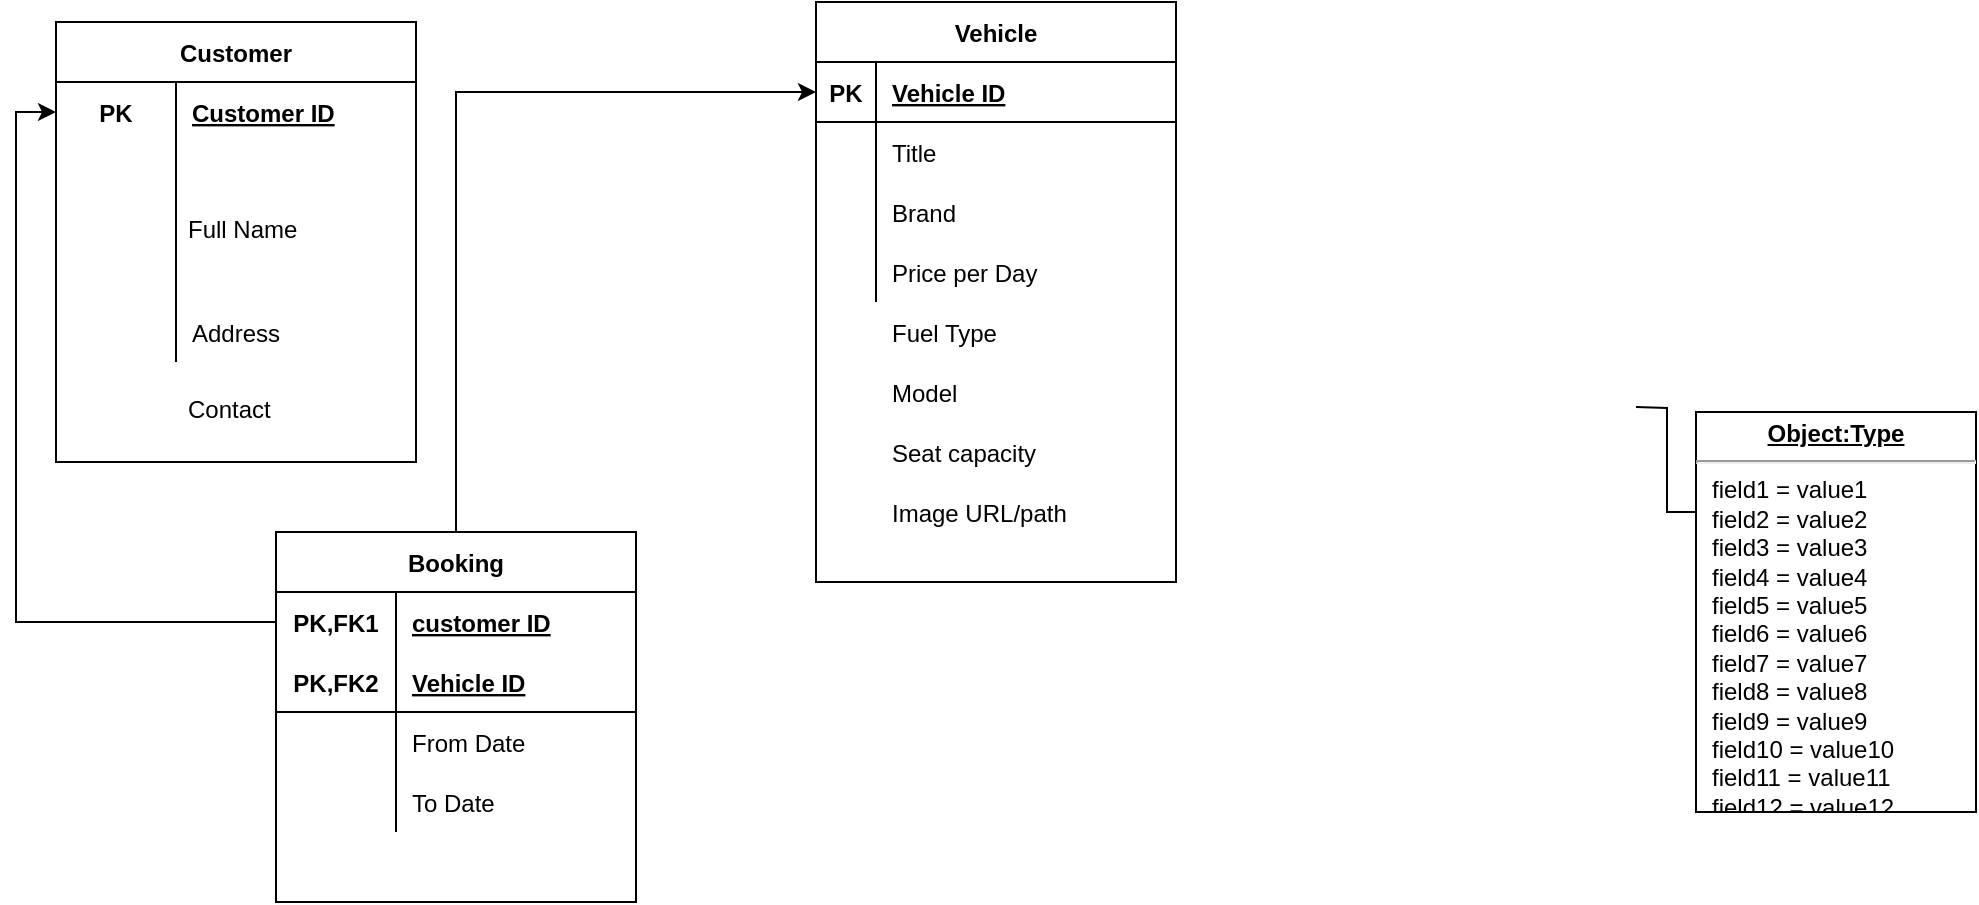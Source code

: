 <mxfile version="14.9.9" type="github">
  <diagram name="Page-1" id="a7904f86-f2b4-8e86-fa97-74104820619b">
    <mxGraphModel dx="868" dy="442" grid="1" gridSize="10" guides="1" tooltips="1" connect="1" arrows="1" fold="1" page="1" pageScale="1" pageWidth="1100" pageHeight="850" background="none" math="0" shadow="0">
      <root>
        <mxCell id="0" />
        <mxCell id="1" parent="0" />
        <mxCell id="24794b860abc3c2d-43" style="edgeStyle=orthogonalEdgeStyle;rounded=0;html=1;exitX=1;exitY=0.75;entryX=0;entryY=0.25;labelBackgroundColor=none;endArrow=none;endFill=0;endSize=8;fontFamily=Verdana;fontSize=12;align=left;" parent="1" target="24794b860abc3c2d-29" edge="1">
          <mxGeometry relative="1" as="geometry">
            <mxPoint x="910" y="282.5" as="sourcePoint" />
          </mxGeometry>
        </mxCell>
        <mxCell id="24794b860abc3c2d-29" value="&lt;p style=&quot;margin: 0px ; margin-top: 4px ; text-align: center ; text-decoration: underline&quot;&gt;&lt;b&gt;Object:Type&lt;/b&gt;&lt;/p&gt;&lt;hr&gt;&lt;p style=&quot;margin: 0px ; margin-left: 8px&quot;&gt;field1 = value1&lt;br&gt;field2 = value2&lt;br&gt;field3 = value3&lt;/p&gt;&lt;p style=&quot;margin: 0px ; margin-left: 8px&quot;&gt;field4 = value4&lt;br&gt;&lt;/p&gt;&lt;p style=&quot;margin: 0px ; margin-left: 8px&quot;&gt;field5 = value5&lt;br&gt;&lt;/p&gt;&lt;p style=&quot;margin: 0px ; margin-left: 8px&quot;&gt;field6 = value6&lt;br&gt;&lt;/p&gt;&lt;p style=&quot;margin: 0px ; margin-left: 8px&quot;&gt;field7 = value7&lt;br&gt;&lt;/p&gt;&lt;p style=&quot;margin: 0px ; margin-left: 8px&quot;&gt;field8 = value8&lt;br&gt;&lt;/p&gt;&lt;p style=&quot;margin: 0px ; margin-left: 8px&quot;&gt;field9 = value9&lt;br&gt;&lt;/p&gt;&lt;p style=&quot;margin: 0px ; margin-left: 8px&quot;&gt;field10 = value10&lt;br&gt;&lt;/p&gt;&lt;p style=&quot;margin: 0px ; margin-left: 8px&quot;&gt;field11 = value11&lt;br&gt;&lt;/p&gt;&lt;p style=&quot;margin: 0px ; margin-left: 8px&quot;&gt;field12 = value12&lt;/p&gt;" style="verticalAlign=top;align=left;overflow=fill;fontSize=12;fontFamily=Helvetica;html=1;rounded=0;shadow=0;comic=0;labelBackgroundColor=none;strokeWidth=1" parent="1" vertex="1">
          <mxGeometry x="940" y="285" width="140" height="200" as="geometry" />
        </mxCell>
        <mxCell id="gxLRlEJXZUWJewwi8tyI-14" value="Customer" style="shape=table;startSize=30;container=1;collapsible=1;childLayout=tableLayout;fixedRows=1;rowLines=0;fontStyle=1;align=center;resizeLast=1;" vertex="1" parent="1">
          <mxGeometry x="120" y="90" width="180" height="220" as="geometry" />
        </mxCell>
        <mxCell id="gxLRlEJXZUWJewwi8tyI-15" value="" style="shape=partialRectangle;collapsible=0;dropTarget=0;pointerEvents=0;fillColor=none;top=0;left=0;bottom=0;right=0;points=[[0,0.5],[1,0.5]];portConstraint=eastwest;" vertex="1" parent="gxLRlEJXZUWJewwi8tyI-14">
          <mxGeometry y="30" width="180" height="30" as="geometry" />
        </mxCell>
        <mxCell id="gxLRlEJXZUWJewwi8tyI-16" value="PK" style="shape=partialRectangle;connectable=0;fillColor=none;top=0;left=0;bottom=0;right=0;fontStyle=1;overflow=hidden;" vertex="1" parent="gxLRlEJXZUWJewwi8tyI-15">
          <mxGeometry width="60" height="30" as="geometry" />
        </mxCell>
        <mxCell id="gxLRlEJXZUWJewwi8tyI-17" value="Customer ID" style="shape=partialRectangle;connectable=0;fillColor=none;top=0;left=0;bottom=0;right=0;align=left;spacingLeft=6;fontStyle=5;overflow=hidden;" vertex="1" parent="gxLRlEJXZUWJewwi8tyI-15">
          <mxGeometry x="60" width="120" height="30" as="geometry" />
        </mxCell>
        <mxCell id="gxLRlEJXZUWJewwi8tyI-21" value="" style="shape=partialRectangle;collapsible=0;dropTarget=0;pointerEvents=0;fillColor=none;top=0;left=0;bottom=0;right=0;points=[[0,0.5],[1,0.5]];portConstraint=eastwest;" vertex="1" parent="gxLRlEJXZUWJewwi8tyI-14">
          <mxGeometry y="60" width="180" height="80" as="geometry" />
        </mxCell>
        <mxCell id="gxLRlEJXZUWJewwi8tyI-22" value="" style="shape=partialRectangle;connectable=0;fillColor=none;top=0;left=0;bottom=0;right=0;editable=1;overflow=hidden;" vertex="1" parent="gxLRlEJXZUWJewwi8tyI-21">
          <mxGeometry width="60" height="80" as="geometry" />
        </mxCell>
        <mxCell id="gxLRlEJXZUWJewwi8tyI-23" value="" style="shape=partialRectangle;connectable=0;fillColor=none;top=0;left=0;bottom=0;right=0;align=left;spacingLeft=6;overflow=hidden;" vertex="1" parent="gxLRlEJXZUWJewwi8tyI-21">
          <mxGeometry x="60" width="120" height="80" as="geometry" />
        </mxCell>
        <mxCell id="gxLRlEJXZUWJewwi8tyI-24" value="" style="shape=partialRectangle;collapsible=0;dropTarget=0;pointerEvents=0;fillColor=none;top=0;left=0;bottom=0;right=0;points=[[0,0.5],[1,0.5]];portConstraint=eastwest;" vertex="1" parent="gxLRlEJXZUWJewwi8tyI-14">
          <mxGeometry y="140" width="180" height="30" as="geometry" />
        </mxCell>
        <mxCell id="gxLRlEJXZUWJewwi8tyI-25" value="" style="shape=partialRectangle;connectable=0;fillColor=none;top=0;left=0;bottom=0;right=0;editable=1;overflow=hidden;" vertex="1" parent="gxLRlEJXZUWJewwi8tyI-24">
          <mxGeometry width="60" height="30" as="geometry" />
        </mxCell>
        <mxCell id="gxLRlEJXZUWJewwi8tyI-26" value="Address" style="shape=partialRectangle;connectable=0;fillColor=none;top=0;left=0;bottom=0;right=0;align=left;spacingLeft=6;overflow=hidden;" vertex="1" parent="gxLRlEJXZUWJewwi8tyI-24">
          <mxGeometry x="60" width="120" height="30" as="geometry" />
        </mxCell>
        <mxCell id="gxLRlEJXZUWJewwi8tyI-31" value="Full Name" style="text;strokeColor=none;fillColor=none;spacingLeft=4;spacingRight=4;overflow=hidden;rotatable=0;points=[[0,0.5],[1,0.5]];portConstraint=eastwest;fontSize=12;align=left;" vertex="1" parent="1">
          <mxGeometry x="180" y="180" width="140" height="30" as="geometry" />
        </mxCell>
        <mxCell id="gxLRlEJXZUWJewwi8tyI-33" value="Contact" style="text;strokeColor=none;fillColor=none;spacingLeft=4;spacingRight=4;overflow=hidden;rotatable=0;points=[[0,0.5],[1,0.5]];portConstraint=eastwest;fontSize=12;align=left;" vertex="1" parent="1">
          <mxGeometry x="180" y="270" width="110" height="30" as="geometry" />
        </mxCell>
        <mxCell id="gxLRlEJXZUWJewwi8tyI-34" value="Vehicle" style="shape=table;startSize=30;container=1;collapsible=1;childLayout=tableLayout;fixedRows=1;rowLines=0;fontStyle=1;align=center;resizeLast=1;fontColor=#000000;" vertex="1" parent="1">
          <mxGeometry x="500" y="80" width="180" height="290" as="geometry" />
        </mxCell>
        <mxCell id="gxLRlEJXZUWJewwi8tyI-35" value="" style="shape=partialRectangle;collapsible=0;dropTarget=0;pointerEvents=0;fillColor=none;top=0;left=0;bottom=1;right=0;points=[[0,0.5],[1,0.5]];portConstraint=eastwest;" vertex="1" parent="gxLRlEJXZUWJewwi8tyI-34">
          <mxGeometry y="30" width="180" height="30" as="geometry" />
        </mxCell>
        <mxCell id="gxLRlEJXZUWJewwi8tyI-36" value="PK" style="shape=partialRectangle;connectable=0;fillColor=none;top=0;left=0;bottom=0;right=0;fontStyle=1;overflow=hidden;" vertex="1" parent="gxLRlEJXZUWJewwi8tyI-35">
          <mxGeometry width="30" height="30" as="geometry" />
        </mxCell>
        <mxCell id="gxLRlEJXZUWJewwi8tyI-37" value="Vehicle ID" style="shape=partialRectangle;connectable=0;fillColor=none;top=0;left=0;bottom=0;right=0;align=left;spacingLeft=6;fontStyle=5;overflow=hidden;" vertex="1" parent="gxLRlEJXZUWJewwi8tyI-35">
          <mxGeometry x="30" width="150" height="30" as="geometry" />
        </mxCell>
        <mxCell id="gxLRlEJXZUWJewwi8tyI-38" value="" style="shape=partialRectangle;collapsible=0;dropTarget=0;pointerEvents=0;fillColor=none;top=0;left=0;bottom=0;right=0;points=[[0,0.5],[1,0.5]];portConstraint=eastwest;" vertex="1" parent="gxLRlEJXZUWJewwi8tyI-34">
          <mxGeometry y="60" width="180" height="30" as="geometry" />
        </mxCell>
        <mxCell id="gxLRlEJXZUWJewwi8tyI-39" value="" style="shape=partialRectangle;connectable=0;fillColor=none;top=0;left=0;bottom=0;right=0;editable=1;overflow=hidden;" vertex="1" parent="gxLRlEJXZUWJewwi8tyI-38">
          <mxGeometry width="30" height="30" as="geometry" />
        </mxCell>
        <mxCell id="gxLRlEJXZUWJewwi8tyI-40" value="Title" style="shape=partialRectangle;connectable=0;fillColor=none;top=0;left=0;bottom=0;right=0;align=left;spacingLeft=6;overflow=hidden;" vertex="1" parent="gxLRlEJXZUWJewwi8tyI-38">
          <mxGeometry x="30" width="150" height="30" as="geometry" />
        </mxCell>
        <mxCell id="gxLRlEJXZUWJewwi8tyI-41" value="" style="shape=partialRectangle;collapsible=0;dropTarget=0;pointerEvents=0;fillColor=none;top=0;left=0;bottom=0;right=0;points=[[0,0.5],[1,0.5]];portConstraint=eastwest;" vertex="1" parent="gxLRlEJXZUWJewwi8tyI-34">
          <mxGeometry y="90" width="180" height="30" as="geometry" />
        </mxCell>
        <mxCell id="gxLRlEJXZUWJewwi8tyI-42" value="" style="shape=partialRectangle;connectable=0;fillColor=none;top=0;left=0;bottom=0;right=0;editable=1;overflow=hidden;" vertex="1" parent="gxLRlEJXZUWJewwi8tyI-41">
          <mxGeometry width="30" height="30" as="geometry" />
        </mxCell>
        <mxCell id="gxLRlEJXZUWJewwi8tyI-43" value="Brand" style="shape=partialRectangle;connectable=0;fillColor=none;top=0;left=0;bottom=0;right=0;align=left;spacingLeft=6;overflow=hidden;" vertex="1" parent="gxLRlEJXZUWJewwi8tyI-41">
          <mxGeometry x="30" width="150" height="30" as="geometry" />
        </mxCell>
        <mxCell id="gxLRlEJXZUWJewwi8tyI-44" value="" style="shape=partialRectangle;collapsible=0;dropTarget=0;pointerEvents=0;fillColor=none;top=0;left=0;bottom=0;right=0;points=[[0,0.5],[1,0.5]];portConstraint=eastwest;" vertex="1" parent="gxLRlEJXZUWJewwi8tyI-34">
          <mxGeometry y="120" width="180" height="30" as="geometry" />
        </mxCell>
        <mxCell id="gxLRlEJXZUWJewwi8tyI-45" value="" style="shape=partialRectangle;connectable=0;fillColor=none;top=0;left=0;bottom=0;right=0;editable=1;overflow=hidden;" vertex="1" parent="gxLRlEJXZUWJewwi8tyI-44">
          <mxGeometry width="30" height="30" as="geometry" />
        </mxCell>
        <mxCell id="gxLRlEJXZUWJewwi8tyI-46" value="Price per Day" style="shape=partialRectangle;connectable=0;fillColor=none;top=0;left=0;bottom=0;right=0;align=left;spacingLeft=6;overflow=hidden;" vertex="1" parent="gxLRlEJXZUWJewwi8tyI-44">
          <mxGeometry x="30" width="150" height="30" as="geometry" />
        </mxCell>
        <mxCell id="gxLRlEJXZUWJewwi8tyI-47" value="Fuel Type" style="shape=partialRectangle;connectable=0;fillColor=none;top=0;left=0;bottom=0;right=0;align=left;spacingLeft=6;overflow=hidden;" vertex="1" parent="1">
          <mxGeometry x="530" y="230" width="150" height="30" as="geometry" />
        </mxCell>
        <mxCell id="gxLRlEJXZUWJewwi8tyI-48" value="Model" style="shape=partialRectangle;connectable=0;fillColor=none;top=0;left=0;bottom=0;right=0;align=left;spacingLeft=6;overflow=hidden;" vertex="1" parent="1">
          <mxGeometry x="530" y="260" width="150" height="30" as="geometry" />
        </mxCell>
        <mxCell id="gxLRlEJXZUWJewwi8tyI-49" value="Seat capacity" style="shape=partialRectangle;connectable=0;fillColor=none;top=0;left=0;bottom=0;right=0;align=left;spacingLeft=6;overflow=hidden;" vertex="1" parent="1">
          <mxGeometry x="530" y="290" width="150" height="30" as="geometry" />
        </mxCell>
        <mxCell id="gxLRlEJXZUWJewwi8tyI-50" value="Image URL/path" style="shape=partialRectangle;connectable=0;fillColor=none;top=0;left=0;bottom=0;right=0;align=left;spacingLeft=6;overflow=hidden;" vertex="1" parent="1">
          <mxGeometry x="530" y="320" width="150" height="30" as="geometry" />
        </mxCell>
        <mxCell id="gxLRlEJXZUWJewwi8tyI-94" style="edgeStyle=orthogonalEdgeStyle;rounded=0;orthogonalLoop=1;jettySize=auto;html=1;entryX=0;entryY=0.5;entryDx=0;entryDy=0;fontColor=#000000;" edge="1" parent="1" source="gxLRlEJXZUWJewwi8tyI-64" target="gxLRlEJXZUWJewwi8tyI-35">
          <mxGeometry relative="1" as="geometry" />
        </mxCell>
        <mxCell id="gxLRlEJXZUWJewwi8tyI-64" value="Booking" style="shape=table;startSize=30;container=1;collapsible=1;childLayout=tableLayout;fixedRows=1;rowLines=0;fontStyle=1;align=center;resizeLast=1;fontColor=#000000;" vertex="1" parent="1">
          <mxGeometry x="230" y="345" width="180" height="185" as="geometry" />
        </mxCell>
        <mxCell id="gxLRlEJXZUWJewwi8tyI-65" value="" style="shape=partialRectangle;collapsible=0;dropTarget=0;pointerEvents=0;fillColor=none;top=0;left=0;bottom=0;right=0;points=[[0,0.5],[1,0.5]];portConstraint=eastwest;" vertex="1" parent="gxLRlEJXZUWJewwi8tyI-64">
          <mxGeometry y="30" width="180" height="30" as="geometry" />
        </mxCell>
        <mxCell id="gxLRlEJXZUWJewwi8tyI-66" value="PK,FK1" style="shape=partialRectangle;connectable=0;fillColor=none;top=0;left=0;bottom=0;right=0;fontStyle=1;overflow=hidden;" vertex="1" parent="gxLRlEJXZUWJewwi8tyI-65">
          <mxGeometry width="60" height="30" as="geometry" />
        </mxCell>
        <mxCell id="gxLRlEJXZUWJewwi8tyI-67" value="customer ID" style="shape=partialRectangle;connectable=0;fillColor=none;top=0;left=0;bottom=0;right=0;align=left;spacingLeft=6;fontStyle=5;overflow=hidden;" vertex="1" parent="gxLRlEJXZUWJewwi8tyI-65">
          <mxGeometry x="60" width="120" height="30" as="geometry" />
        </mxCell>
        <mxCell id="gxLRlEJXZUWJewwi8tyI-68" value="" style="shape=partialRectangle;collapsible=0;dropTarget=0;pointerEvents=0;fillColor=none;top=0;left=0;bottom=1;right=0;points=[[0,0.5],[1,0.5]];portConstraint=eastwest;" vertex="1" parent="gxLRlEJXZUWJewwi8tyI-64">
          <mxGeometry y="60" width="180" height="30" as="geometry" />
        </mxCell>
        <mxCell id="gxLRlEJXZUWJewwi8tyI-69" value="PK,FK2" style="shape=partialRectangle;connectable=0;fillColor=none;top=0;left=0;bottom=0;right=0;fontStyle=1;overflow=hidden;" vertex="1" parent="gxLRlEJXZUWJewwi8tyI-68">
          <mxGeometry width="60" height="30" as="geometry" />
        </mxCell>
        <mxCell id="gxLRlEJXZUWJewwi8tyI-70" value="Vehicle ID" style="shape=partialRectangle;connectable=0;fillColor=none;top=0;left=0;bottom=0;right=0;align=left;spacingLeft=6;fontStyle=5;overflow=hidden;" vertex="1" parent="gxLRlEJXZUWJewwi8tyI-68">
          <mxGeometry x="60" width="120" height="30" as="geometry" />
        </mxCell>
        <mxCell id="gxLRlEJXZUWJewwi8tyI-71" value="" style="shape=partialRectangle;collapsible=0;dropTarget=0;pointerEvents=0;fillColor=none;top=0;left=0;bottom=0;right=0;points=[[0,0.5],[1,0.5]];portConstraint=eastwest;" vertex="1" parent="gxLRlEJXZUWJewwi8tyI-64">
          <mxGeometry y="90" width="180" height="30" as="geometry" />
        </mxCell>
        <mxCell id="gxLRlEJXZUWJewwi8tyI-72" value="" style="shape=partialRectangle;connectable=0;fillColor=none;top=0;left=0;bottom=0;right=0;editable=1;overflow=hidden;" vertex="1" parent="gxLRlEJXZUWJewwi8tyI-71">
          <mxGeometry width="60" height="30" as="geometry" />
        </mxCell>
        <mxCell id="gxLRlEJXZUWJewwi8tyI-73" value="From Date" style="shape=partialRectangle;connectable=0;fillColor=none;top=0;left=0;bottom=0;right=0;align=left;spacingLeft=6;overflow=hidden;" vertex="1" parent="gxLRlEJXZUWJewwi8tyI-71">
          <mxGeometry x="60" width="120" height="30" as="geometry" />
        </mxCell>
        <mxCell id="gxLRlEJXZUWJewwi8tyI-74" value="" style="shape=partialRectangle;collapsible=0;dropTarget=0;pointerEvents=0;fillColor=none;top=0;left=0;bottom=0;right=0;points=[[0,0.5],[1,0.5]];portConstraint=eastwest;" vertex="1" parent="gxLRlEJXZUWJewwi8tyI-64">
          <mxGeometry y="120" width="180" height="30" as="geometry" />
        </mxCell>
        <mxCell id="gxLRlEJXZUWJewwi8tyI-75" value="" style="shape=partialRectangle;connectable=0;fillColor=none;top=0;left=0;bottom=0;right=0;editable=1;overflow=hidden;" vertex="1" parent="gxLRlEJXZUWJewwi8tyI-74">
          <mxGeometry width="60" height="30" as="geometry" />
        </mxCell>
        <mxCell id="gxLRlEJXZUWJewwi8tyI-76" value="To Date" style="shape=partialRectangle;connectable=0;fillColor=none;top=0;left=0;bottom=0;right=0;align=left;spacingLeft=6;overflow=hidden;" vertex="1" parent="gxLRlEJXZUWJewwi8tyI-74">
          <mxGeometry x="60" width="120" height="30" as="geometry" />
        </mxCell>
        <mxCell id="gxLRlEJXZUWJewwi8tyI-95" style="edgeStyle=orthogonalEdgeStyle;rounded=0;orthogonalLoop=1;jettySize=auto;html=1;entryX=0;entryY=0.5;entryDx=0;entryDy=0;fontColor=#000000;" edge="1" parent="1" source="gxLRlEJXZUWJewwi8tyI-65" target="gxLRlEJXZUWJewwi8tyI-15">
          <mxGeometry relative="1" as="geometry" />
        </mxCell>
      </root>
    </mxGraphModel>
  </diagram>
</mxfile>
